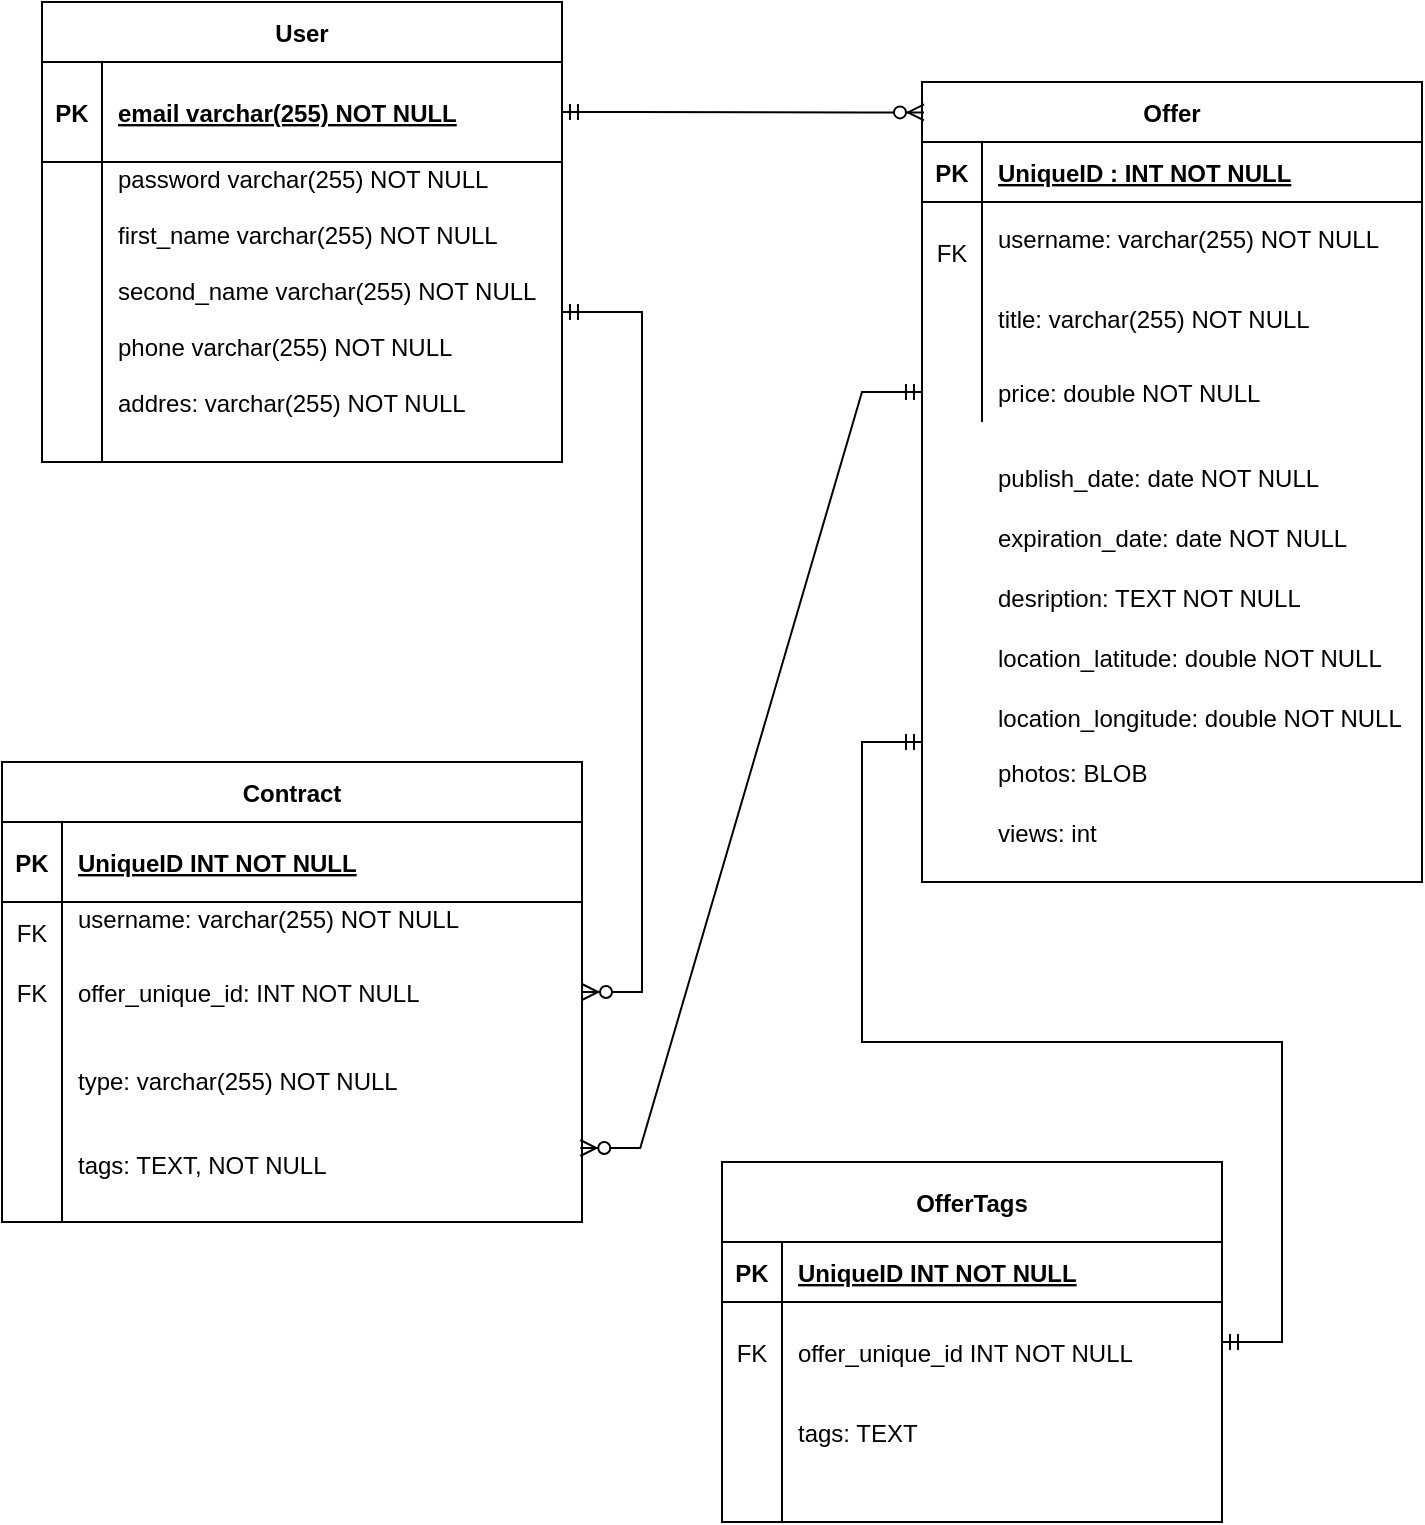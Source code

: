 <mxfile version="17.1.2" type="github">
  <diagram id="R2lEEEUBdFMjLlhIrx00" name="Page-1">
    <mxGraphModel dx="1422" dy="762" grid="1" gridSize="10" guides="1" tooltips="1" connect="1" arrows="1" fold="1" page="1" pageScale="1" pageWidth="850" pageHeight="1100" math="0" shadow="0" extFonts="Permanent Marker^https://fonts.googleapis.com/css?family=Permanent+Marker">
      <root>
        <mxCell id="0" />
        <mxCell id="1" parent="0" />
        <mxCell id="C-vyLk0tnHw3VtMMgP7b-23" value="User" style="shape=table;startSize=30;container=1;collapsible=1;childLayout=tableLayout;fixedRows=1;rowLines=0;fontStyle=1;align=center;resizeLast=1;" parent="1" vertex="1">
          <mxGeometry x="50" y="50" width="260" height="230" as="geometry" />
        </mxCell>
        <mxCell id="C-vyLk0tnHw3VtMMgP7b-24" value="" style="shape=partialRectangle;collapsible=0;dropTarget=0;pointerEvents=0;fillColor=none;points=[[0,0.5],[1,0.5]];portConstraint=eastwest;top=0;left=0;right=0;bottom=1;" parent="C-vyLk0tnHw3VtMMgP7b-23" vertex="1">
          <mxGeometry y="30" width="260" height="50" as="geometry" />
        </mxCell>
        <mxCell id="C-vyLk0tnHw3VtMMgP7b-25" value="PK" style="shape=partialRectangle;overflow=hidden;connectable=0;fillColor=none;top=0;left=0;bottom=0;right=0;fontStyle=1;" parent="C-vyLk0tnHw3VtMMgP7b-24" vertex="1">
          <mxGeometry width="30" height="50" as="geometry">
            <mxRectangle width="30" height="50" as="alternateBounds" />
          </mxGeometry>
        </mxCell>
        <mxCell id="C-vyLk0tnHw3VtMMgP7b-26" value="email varchar(255) NOT NULL " style="shape=partialRectangle;overflow=hidden;connectable=0;fillColor=none;top=0;left=0;bottom=0;right=0;align=left;spacingLeft=6;fontStyle=5;" parent="C-vyLk0tnHw3VtMMgP7b-24" vertex="1">
          <mxGeometry x="30" width="230" height="50" as="geometry">
            <mxRectangle width="230" height="50" as="alternateBounds" />
          </mxGeometry>
        </mxCell>
        <mxCell id="C-vyLk0tnHw3VtMMgP7b-27" value="" style="shape=partialRectangle;collapsible=0;dropTarget=0;pointerEvents=0;fillColor=none;points=[[0,0.5],[1,0.5]];portConstraint=eastwest;top=0;left=0;right=0;bottom=0;" parent="C-vyLk0tnHw3VtMMgP7b-23" vertex="1">
          <mxGeometry y="80" width="260" height="150" as="geometry" />
        </mxCell>
        <mxCell id="C-vyLk0tnHw3VtMMgP7b-28" value="" style="shape=partialRectangle;overflow=hidden;connectable=0;fillColor=none;top=0;left=0;bottom=0;right=0;" parent="C-vyLk0tnHw3VtMMgP7b-27" vertex="1">
          <mxGeometry width="30" height="150" as="geometry">
            <mxRectangle width="30" height="150" as="alternateBounds" />
          </mxGeometry>
        </mxCell>
        <mxCell id="C-vyLk0tnHw3VtMMgP7b-29" value="password varchar(255) NOT NULL&#xa;&#xa;first_name varchar(255) NOT NULL&#xa;&#xa;second_name varchar(255) NOT NULL&#xa;&#xa;phone varchar(255) NOT NULL&#xa;&#xa;addres: varchar(255) NOT NULL&#xa;&#xa;" style="shape=partialRectangle;overflow=hidden;connectable=0;fillColor=none;top=0;left=0;bottom=0;right=0;align=left;spacingLeft=6;" parent="C-vyLk0tnHw3VtMMgP7b-27" vertex="1">
          <mxGeometry x="30" width="230" height="150" as="geometry">
            <mxRectangle width="230" height="150" as="alternateBounds" />
          </mxGeometry>
        </mxCell>
        <mxCell id="M_XFfxSGuYPRbuR5z3hl-27" value="Contract" style="shape=table;startSize=30;container=1;collapsible=1;childLayout=tableLayout;fixedRows=1;rowLines=0;fontStyle=1;align=center;resizeLast=1;" parent="1" vertex="1">
          <mxGeometry x="30" y="430" width="290" height="230" as="geometry" />
        </mxCell>
        <mxCell id="M_XFfxSGuYPRbuR5z3hl-28" value="" style="shape=tableRow;horizontal=0;startSize=0;swimlaneHead=0;swimlaneBody=0;fillColor=none;collapsible=0;dropTarget=0;points=[[0,0.5],[1,0.5]];portConstraint=eastwest;top=0;left=0;right=0;bottom=1;" parent="M_XFfxSGuYPRbuR5z3hl-27" vertex="1">
          <mxGeometry y="30" width="290" height="40" as="geometry" />
        </mxCell>
        <mxCell id="M_XFfxSGuYPRbuR5z3hl-29" value="PK" style="shape=partialRectangle;connectable=0;fillColor=none;top=0;left=0;bottom=0;right=0;fontStyle=1;overflow=hidden;" parent="M_XFfxSGuYPRbuR5z3hl-28" vertex="1">
          <mxGeometry width="30" height="40" as="geometry">
            <mxRectangle width="30" height="40" as="alternateBounds" />
          </mxGeometry>
        </mxCell>
        <mxCell id="M_XFfxSGuYPRbuR5z3hl-30" value="UniqueID INT NOT NULL" style="shape=partialRectangle;connectable=0;fillColor=none;top=0;left=0;bottom=0;right=0;align=left;spacingLeft=6;fontStyle=5;overflow=hidden;" parent="M_XFfxSGuYPRbuR5z3hl-28" vertex="1">
          <mxGeometry x="30" width="260" height="40" as="geometry">
            <mxRectangle width="260" height="40" as="alternateBounds" />
          </mxGeometry>
        </mxCell>
        <mxCell id="M_XFfxSGuYPRbuR5z3hl-31" value="" style="shape=tableRow;horizontal=0;startSize=0;swimlaneHead=0;swimlaneBody=0;fillColor=none;collapsible=0;dropTarget=0;points=[[0,0.5],[1,0.5]];portConstraint=eastwest;top=0;left=0;right=0;bottom=0;" parent="M_XFfxSGuYPRbuR5z3hl-27" vertex="1">
          <mxGeometry y="70" width="290" height="30" as="geometry" />
        </mxCell>
        <mxCell id="M_XFfxSGuYPRbuR5z3hl-32" value="FK" style="shape=partialRectangle;connectable=0;fillColor=none;top=0;left=0;bottom=0;right=0;editable=1;overflow=hidden;" parent="M_XFfxSGuYPRbuR5z3hl-31" vertex="1">
          <mxGeometry width="30" height="30" as="geometry">
            <mxRectangle width="30" height="30" as="alternateBounds" />
          </mxGeometry>
        </mxCell>
        <mxCell id="M_XFfxSGuYPRbuR5z3hl-33" value="username: varchar(255) NOT NULL&#xa;" style="shape=partialRectangle;connectable=0;fillColor=none;top=0;left=0;bottom=0;right=0;align=left;spacingLeft=6;overflow=hidden;" parent="M_XFfxSGuYPRbuR5z3hl-31" vertex="1">
          <mxGeometry x="30" width="260" height="30" as="geometry">
            <mxRectangle width="260" height="30" as="alternateBounds" />
          </mxGeometry>
        </mxCell>
        <mxCell id="M_XFfxSGuYPRbuR5z3hl-34" value="" style="shape=tableRow;horizontal=0;startSize=0;swimlaneHead=0;swimlaneBody=0;fillColor=none;collapsible=0;dropTarget=0;points=[[0,0.5],[1,0.5]];portConstraint=eastwest;top=0;left=0;right=0;bottom=0;" parent="M_XFfxSGuYPRbuR5z3hl-27" vertex="1">
          <mxGeometry y="100" width="290" height="30" as="geometry" />
        </mxCell>
        <mxCell id="M_XFfxSGuYPRbuR5z3hl-35" value="FK" style="shape=partialRectangle;connectable=0;fillColor=none;top=0;left=0;bottom=0;right=0;editable=1;overflow=hidden;" parent="M_XFfxSGuYPRbuR5z3hl-34" vertex="1">
          <mxGeometry width="30" height="30" as="geometry">
            <mxRectangle width="30" height="30" as="alternateBounds" />
          </mxGeometry>
        </mxCell>
        <mxCell id="M_XFfxSGuYPRbuR5z3hl-36" value="offer_unique_id: INT NOT NULL" style="shape=partialRectangle;connectable=0;fillColor=none;top=0;left=0;bottom=0;right=0;align=left;spacingLeft=6;overflow=hidden;" parent="M_XFfxSGuYPRbuR5z3hl-34" vertex="1">
          <mxGeometry x="30" width="260" height="30" as="geometry">
            <mxRectangle width="260" height="30" as="alternateBounds" />
          </mxGeometry>
        </mxCell>
        <mxCell id="M_XFfxSGuYPRbuR5z3hl-37" value="" style="shape=tableRow;horizontal=0;startSize=0;swimlaneHead=0;swimlaneBody=0;fillColor=none;collapsible=0;dropTarget=0;points=[[0,0.5],[1,0.5]];portConstraint=eastwest;top=0;left=0;right=0;bottom=0;" parent="M_XFfxSGuYPRbuR5z3hl-27" vertex="1">
          <mxGeometry y="130" width="290" height="100" as="geometry" />
        </mxCell>
        <mxCell id="M_XFfxSGuYPRbuR5z3hl-38" value="" style="shape=partialRectangle;connectable=0;fillColor=none;top=0;left=0;bottom=0;right=0;editable=1;overflow=hidden;" parent="M_XFfxSGuYPRbuR5z3hl-37" vertex="1">
          <mxGeometry width="30" height="100" as="geometry">
            <mxRectangle width="30" height="100" as="alternateBounds" />
          </mxGeometry>
        </mxCell>
        <mxCell id="M_XFfxSGuYPRbuR5z3hl-39" value="type: varchar(255) NOT NULL&#xa;&#xa;&#xa;tags: TEXT, NOT NULL " style="shape=partialRectangle;connectable=0;fillColor=none;top=0;left=0;bottom=0;right=0;align=left;spacingLeft=6;overflow=hidden;" parent="M_XFfxSGuYPRbuR5z3hl-37" vertex="1">
          <mxGeometry x="30" width="260" height="100" as="geometry">
            <mxRectangle width="260" height="100" as="alternateBounds" />
          </mxGeometry>
        </mxCell>
        <mxCell id="M_XFfxSGuYPRbuR5z3hl-45" value="OfferTags" style="shape=table;startSize=40;container=1;collapsible=1;childLayout=tableLayout;fixedRows=1;rowLines=0;fontStyle=1;align=center;resizeLast=1;" parent="1" vertex="1">
          <mxGeometry x="390" y="630" width="250" height="180" as="geometry" />
        </mxCell>
        <mxCell id="M_XFfxSGuYPRbuR5z3hl-46" value="" style="shape=tableRow;horizontal=0;startSize=0;swimlaneHead=0;swimlaneBody=0;fillColor=none;collapsible=0;dropTarget=0;points=[[0,0.5],[1,0.5]];portConstraint=eastwest;top=0;left=0;right=0;bottom=1;" parent="M_XFfxSGuYPRbuR5z3hl-45" vertex="1">
          <mxGeometry y="40" width="250" height="30" as="geometry" />
        </mxCell>
        <mxCell id="M_XFfxSGuYPRbuR5z3hl-47" value="PK" style="shape=partialRectangle;connectable=0;fillColor=none;top=0;left=0;bottom=0;right=0;fontStyle=1;overflow=hidden;" parent="M_XFfxSGuYPRbuR5z3hl-46" vertex="1">
          <mxGeometry width="30" height="30" as="geometry">
            <mxRectangle width="30" height="30" as="alternateBounds" />
          </mxGeometry>
        </mxCell>
        <mxCell id="M_XFfxSGuYPRbuR5z3hl-48" value="UniqueID INT NOT NULL" style="shape=partialRectangle;connectable=0;fillColor=none;top=0;left=0;bottom=0;right=0;align=left;spacingLeft=6;fontStyle=5;overflow=hidden;" parent="M_XFfxSGuYPRbuR5z3hl-46" vertex="1">
          <mxGeometry x="30" width="220" height="30" as="geometry">
            <mxRectangle width="220" height="30" as="alternateBounds" />
          </mxGeometry>
        </mxCell>
        <mxCell id="M_XFfxSGuYPRbuR5z3hl-49" value="" style="shape=tableRow;horizontal=0;startSize=0;swimlaneHead=0;swimlaneBody=0;fillColor=none;collapsible=0;dropTarget=0;points=[[0,0.5],[1,0.5]];portConstraint=eastwest;top=0;left=0;right=0;bottom=0;" parent="M_XFfxSGuYPRbuR5z3hl-45" vertex="1">
          <mxGeometry y="70" width="250" height="50" as="geometry" />
        </mxCell>
        <mxCell id="M_XFfxSGuYPRbuR5z3hl-50" value="FK" style="shape=partialRectangle;connectable=0;fillColor=none;top=0;left=0;bottom=0;right=0;editable=1;overflow=hidden;" parent="M_XFfxSGuYPRbuR5z3hl-49" vertex="1">
          <mxGeometry width="30" height="50" as="geometry">
            <mxRectangle width="30" height="50" as="alternateBounds" />
          </mxGeometry>
        </mxCell>
        <mxCell id="M_XFfxSGuYPRbuR5z3hl-51" value="offer_unique_id INT NOT NULL" style="shape=partialRectangle;connectable=0;fillColor=none;top=0;left=0;bottom=0;right=0;align=left;spacingLeft=6;overflow=hidden;" parent="M_XFfxSGuYPRbuR5z3hl-49" vertex="1">
          <mxGeometry x="30" width="220" height="50" as="geometry">
            <mxRectangle width="220" height="50" as="alternateBounds" />
          </mxGeometry>
        </mxCell>
        <mxCell id="M_XFfxSGuYPRbuR5z3hl-52" value="" style="shape=tableRow;horizontal=0;startSize=0;swimlaneHead=0;swimlaneBody=0;fillColor=none;collapsible=0;dropTarget=0;points=[[0,0.5],[1,0.5]];portConstraint=eastwest;top=0;left=0;right=0;bottom=0;" parent="M_XFfxSGuYPRbuR5z3hl-45" vertex="1">
          <mxGeometry y="120" width="250" height="30" as="geometry" />
        </mxCell>
        <mxCell id="M_XFfxSGuYPRbuR5z3hl-53" value="" style="shape=partialRectangle;connectable=0;fillColor=none;top=0;left=0;bottom=0;right=0;editable=1;overflow=hidden;" parent="M_XFfxSGuYPRbuR5z3hl-52" vertex="1">
          <mxGeometry width="30" height="30" as="geometry">
            <mxRectangle width="30" height="30" as="alternateBounds" />
          </mxGeometry>
        </mxCell>
        <mxCell id="M_XFfxSGuYPRbuR5z3hl-54" value="tags: TEXT" style="shape=partialRectangle;connectable=0;fillColor=none;top=0;left=0;bottom=0;right=0;align=left;spacingLeft=6;overflow=hidden;" parent="M_XFfxSGuYPRbuR5z3hl-52" vertex="1">
          <mxGeometry x="30" width="220" height="30" as="geometry">
            <mxRectangle width="220" height="30" as="alternateBounds" />
          </mxGeometry>
        </mxCell>
        <mxCell id="M_XFfxSGuYPRbuR5z3hl-55" value="" style="shape=tableRow;horizontal=0;startSize=0;swimlaneHead=0;swimlaneBody=0;fillColor=none;collapsible=0;dropTarget=0;points=[[0,0.5],[1,0.5]];portConstraint=eastwest;top=0;left=0;right=0;bottom=0;" parent="M_XFfxSGuYPRbuR5z3hl-45" vertex="1">
          <mxGeometry y="150" width="250" height="30" as="geometry" />
        </mxCell>
        <mxCell id="M_XFfxSGuYPRbuR5z3hl-56" value="" style="shape=partialRectangle;connectable=0;fillColor=none;top=0;left=0;bottom=0;right=0;editable=1;overflow=hidden;" parent="M_XFfxSGuYPRbuR5z3hl-55" vertex="1">
          <mxGeometry width="30" height="30" as="geometry">
            <mxRectangle width="30" height="30" as="alternateBounds" />
          </mxGeometry>
        </mxCell>
        <mxCell id="M_XFfxSGuYPRbuR5z3hl-57" value="" style="shape=partialRectangle;connectable=0;fillColor=none;top=0;left=0;bottom=0;right=0;align=left;spacingLeft=6;overflow=hidden;" parent="M_XFfxSGuYPRbuR5z3hl-55" vertex="1">
          <mxGeometry x="30" width="220" height="30" as="geometry">
            <mxRectangle width="220" height="30" as="alternateBounds" />
          </mxGeometry>
        </mxCell>
        <mxCell id="M_XFfxSGuYPRbuR5z3hl-89" value="" style="group" parent="1" vertex="1" connectable="0">
          <mxGeometry x="490" y="80" width="250" height="400" as="geometry" />
        </mxCell>
        <mxCell id="M_XFfxSGuYPRbuR5z3hl-1" value="Offer" style="shape=table;startSize=30;container=1;collapsible=1;childLayout=tableLayout;fixedRows=1;rowLines=0;fontStyle=1;align=center;resizeLast=1;" parent="M_XFfxSGuYPRbuR5z3hl-89" vertex="1">
          <mxGeometry y="10" width="250" height="400" as="geometry" />
        </mxCell>
        <mxCell id="M_XFfxSGuYPRbuR5z3hl-2" value="" style="shape=tableRow;horizontal=0;startSize=0;swimlaneHead=0;swimlaneBody=0;fillColor=none;collapsible=0;dropTarget=0;points=[[0,0.5],[1,0.5]];portConstraint=eastwest;top=0;left=0;right=0;bottom=1;" parent="M_XFfxSGuYPRbuR5z3hl-1" vertex="1">
          <mxGeometry y="30" width="250" height="30" as="geometry" />
        </mxCell>
        <mxCell id="M_XFfxSGuYPRbuR5z3hl-3" value="PK" style="shape=partialRectangle;connectable=0;fillColor=none;top=0;left=0;bottom=0;right=0;fontStyle=1;overflow=hidden;" parent="M_XFfxSGuYPRbuR5z3hl-2" vertex="1">
          <mxGeometry width="30" height="30" as="geometry">
            <mxRectangle width="30" height="30" as="alternateBounds" />
          </mxGeometry>
        </mxCell>
        <mxCell id="M_XFfxSGuYPRbuR5z3hl-4" value="UniqueID : INT NOT NULL" style="shape=partialRectangle;connectable=0;fillColor=none;top=0;left=0;bottom=0;right=0;align=left;spacingLeft=6;fontStyle=5;overflow=hidden;" parent="M_XFfxSGuYPRbuR5z3hl-2" vertex="1">
          <mxGeometry x="30" width="220" height="30" as="geometry">
            <mxRectangle width="220" height="30" as="alternateBounds" />
          </mxGeometry>
        </mxCell>
        <mxCell id="M_XFfxSGuYPRbuR5z3hl-5" value="" style="shape=tableRow;horizontal=0;startSize=0;swimlaneHead=0;swimlaneBody=0;fillColor=none;collapsible=0;dropTarget=0;points=[[0,0.5],[1,0.5]];portConstraint=eastwest;top=0;left=0;right=0;bottom=0;" parent="M_XFfxSGuYPRbuR5z3hl-1" vertex="1">
          <mxGeometry y="60" width="250" height="50" as="geometry" />
        </mxCell>
        <mxCell id="M_XFfxSGuYPRbuR5z3hl-6" value="FK" style="shape=partialRectangle;connectable=0;fillColor=none;top=0;left=0;bottom=0;right=0;editable=1;overflow=hidden;" parent="M_XFfxSGuYPRbuR5z3hl-5" vertex="1">
          <mxGeometry width="30" height="50" as="geometry">
            <mxRectangle width="30" height="50" as="alternateBounds" />
          </mxGeometry>
        </mxCell>
        <mxCell id="M_XFfxSGuYPRbuR5z3hl-7" value="username: varchar(255) NOT NULL&#xa;" style="shape=partialRectangle;connectable=0;fillColor=none;top=0;left=0;bottom=0;right=0;align=left;spacingLeft=6;overflow=hidden;" parent="M_XFfxSGuYPRbuR5z3hl-5" vertex="1">
          <mxGeometry x="30" width="220" height="50" as="geometry">
            <mxRectangle width="220" height="50" as="alternateBounds" />
          </mxGeometry>
        </mxCell>
        <mxCell id="M_XFfxSGuYPRbuR5z3hl-8" value="" style="shape=tableRow;horizontal=0;startSize=0;swimlaneHead=0;swimlaneBody=0;fillColor=none;collapsible=0;dropTarget=0;points=[[0,0.5],[1,0.5]];portConstraint=eastwest;top=0;left=0;right=0;bottom=0;" parent="M_XFfxSGuYPRbuR5z3hl-1" vertex="1">
          <mxGeometry y="110" width="250" height="30" as="geometry" />
        </mxCell>
        <mxCell id="M_XFfxSGuYPRbuR5z3hl-9" value="" style="shape=partialRectangle;connectable=0;fillColor=none;top=0;left=0;bottom=0;right=0;editable=1;overflow=hidden;" parent="M_XFfxSGuYPRbuR5z3hl-8" vertex="1">
          <mxGeometry width="30" height="30" as="geometry">
            <mxRectangle width="30" height="30" as="alternateBounds" />
          </mxGeometry>
        </mxCell>
        <mxCell id="M_XFfxSGuYPRbuR5z3hl-10" value="title: varchar(255) NOT NULL&#xa;" style="shape=partialRectangle;connectable=0;fillColor=none;top=0;left=0;bottom=0;right=0;align=left;spacingLeft=6;overflow=hidden;" parent="M_XFfxSGuYPRbuR5z3hl-8" vertex="1">
          <mxGeometry x="30" width="220" height="30" as="geometry">
            <mxRectangle width="220" height="30" as="alternateBounds" />
          </mxGeometry>
        </mxCell>
        <mxCell id="M_XFfxSGuYPRbuR5z3hl-11" value="" style="shape=tableRow;horizontal=0;startSize=0;swimlaneHead=0;swimlaneBody=0;fillColor=none;collapsible=0;dropTarget=0;points=[[0,0.5],[1,0.5]];portConstraint=eastwest;top=0;left=0;right=0;bottom=0;" parent="M_XFfxSGuYPRbuR5z3hl-1" vertex="1">
          <mxGeometry y="140" width="250" height="30" as="geometry" />
        </mxCell>
        <mxCell id="M_XFfxSGuYPRbuR5z3hl-12" value="" style="shape=partialRectangle;connectable=0;fillColor=none;top=0;left=0;bottom=0;right=0;editable=1;overflow=hidden;" parent="M_XFfxSGuYPRbuR5z3hl-11" vertex="1">
          <mxGeometry width="30" height="30" as="geometry">
            <mxRectangle width="30" height="30" as="alternateBounds" />
          </mxGeometry>
        </mxCell>
        <mxCell id="M_XFfxSGuYPRbuR5z3hl-13" value="price: double NOT NULL" style="shape=partialRectangle;connectable=0;fillColor=none;top=0;left=0;bottom=0;right=0;align=left;spacingLeft=6;overflow=hidden;" parent="M_XFfxSGuYPRbuR5z3hl-11" vertex="1">
          <mxGeometry x="30" width="220" height="30" as="geometry">
            <mxRectangle width="220" height="30" as="alternateBounds" />
          </mxGeometry>
        </mxCell>
        <mxCell id="M_XFfxSGuYPRbuR5z3hl-88" value="" style="group" parent="M_XFfxSGuYPRbuR5z3hl-89" vertex="1" connectable="0">
          <mxGeometry x="30" y="192.5" width="220" height="207.5" as="geometry" />
        </mxCell>
        <mxCell id="M_XFfxSGuYPRbuR5z3hl-42" value="publish_date: date NOT NULL" style="shape=partialRectangle;connectable=0;fillColor=none;top=0;left=0;bottom=0;right=0;align=left;spacingLeft=6;overflow=hidden;" parent="M_XFfxSGuYPRbuR5z3hl-88" vertex="1">
          <mxGeometry width="220" height="30" as="geometry">
            <mxRectangle width="220" height="30" as="alternateBounds" />
          </mxGeometry>
        </mxCell>
        <mxCell id="M_XFfxSGuYPRbuR5z3hl-43" value="expiration_date: date NOT NULL" style="shape=partialRectangle;connectable=0;fillColor=none;top=0;left=0;bottom=0;right=0;align=left;spacingLeft=6;overflow=hidden;" parent="M_XFfxSGuYPRbuR5z3hl-88" vertex="1">
          <mxGeometry y="30" width="220" height="30" as="geometry">
            <mxRectangle width="220" height="30" as="alternateBounds" />
          </mxGeometry>
        </mxCell>
        <mxCell id="M_XFfxSGuYPRbuR5z3hl-44" value="desription: TEXT NOT NULL" style="shape=partialRectangle;connectable=0;fillColor=none;top=0;left=0;bottom=0;right=0;align=left;spacingLeft=6;overflow=hidden;" parent="M_XFfxSGuYPRbuR5z3hl-88" vertex="1">
          <mxGeometry y="60" width="220" height="30" as="geometry">
            <mxRectangle width="220" height="30" as="alternateBounds" />
          </mxGeometry>
        </mxCell>
        <mxCell id="M_XFfxSGuYPRbuR5z3hl-84" value="location_latitude: double NOT NULL" style="shape=partialRectangle;connectable=0;fillColor=none;top=0;left=0;bottom=0;right=0;align=left;spacingLeft=6;overflow=hidden;" parent="M_XFfxSGuYPRbuR5z3hl-88" vertex="1">
          <mxGeometry y="90" width="220" height="30" as="geometry">
            <mxRectangle width="220" height="30" as="alternateBounds" />
          </mxGeometry>
        </mxCell>
        <mxCell id="M_XFfxSGuYPRbuR5z3hl-85" value="location_longitude: double NOT NULL" style="shape=partialRectangle;connectable=0;fillColor=none;top=0;left=0;bottom=0;right=0;align=left;spacingLeft=6;overflow=hidden;" parent="M_XFfxSGuYPRbuR5z3hl-88" vertex="1">
          <mxGeometry y="120" width="220" height="30" as="geometry">
            <mxRectangle width="220" height="30" as="alternateBounds" />
          </mxGeometry>
        </mxCell>
        <mxCell id="M_XFfxSGuYPRbuR5z3hl-86" value="photos: BLOB " style="shape=partialRectangle;connectable=0;fillColor=none;top=0;left=0;bottom=0;right=0;align=left;spacingLeft=6;overflow=hidden;" parent="M_XFfxSGuYPRbuR5z3hl-88" vertex="1">
          <mxGeometry y="147.5" width="220" height="30" as="geometry">
            <mxRectangle width="220" height="30" as="alternateBounds" />
          </mxGeometry>
        </mxCell>
        <mxCell id="M_XFfxSGuYPRbuR5z3hl-87" value="views: int" style="shape=partialRectangle;connectable=0;fillColor=none;top=0;left=0;bottom=0;right=0;align=left;spacingLeft=6;overflow=hidden;" parent="M_XFfxSGuYPRbuR5z3hl-88" vertex="1">
          <mxGeometry y="177.5" width="220" height="30" as="geometry">
            <mxRectangle width="220" height="30" as="alternateBounds" />
          </mxGeometry>
        </mxCell>
        <mxCell id="M_XFfxSGuYPRbuR5z3hl-94" value="" style="edgeStyle=entityRelationEdgeStyle;fontSize=12;html=1;endArrow=ERzeroToMany;startArrow=ERmandOne;rounded=0;entryX=0.004;entryY=0.038;entryDx=0;entryDy=0;entryPerimeter=0;exitX=1;exitY=0.5;exitDx=0;exitDy=0;" parent="1" source="C-vyLk0tnHw3VtMMgP7b-24" target="M_XFfxSGuYPRbuR5z3hl-1" edge="1">
          <mxGeometry width="100" height="100" relative="1" as="geometry">
            <mxPoint x="300" y="430" as="sourcePoint" />
            <mxPoint x="400" y="330" as="targetPoint" />
          </mxGeometry>
        </mxCell>
        <mxCell id="M_XFfxSGuYPRbuR5z3hl-95" value="" style="edgeStyle=entityRelationEdgeStyle;fontSize=12;html=1;endArrow=ERmandOne;startArrow=ERmandOne;rounded=0;" parent="1" source="M_XFfxSGuYPRbuR5z3hl-45" edge="1">
          <mxGeometry width="100" height="100" relative="1" as="geometry">
            <mxPoint x="450" y="660" as="sourcePoint" />
            <mxPoint x="490" y="420" as="targetPoint" />
          </mxGeometry>
        </mxCell>
        <mxCell id="M_XFfxSGuYPRbuR5z3hl-96" value="" style="edgeStyle=entityRelationEdgeStyle;fontSize=12;html=1;endArrow=ERzeroToMany;startArrow=ERmandOne;rounded=0;exitX=0;exitY=0.5;exitDx=0;exitDy=0;entryX=0.997;entryY=0.63;entryDx=0;entryDy=0;entryPerimeter=0;" parent="1" source="M_XFfxSGuYPRbuR5z3hl-11" target="M_XFfxSGuYPRbuR5z3hl-37" edge="1">
          <mxGeometry width="100" height="100" relative="1" as="geometry">
            <mxPoint x="320" y="215" as="sourcePoint" />
            <mxPoint x="340" y="624" as="targetPoint" />
          </mxGeometry>
        </mxCell>
        <mxCell id="M_XFfxSGuYPRbuR5z3hl-92" value="" style="edgeStyle=entityRelationEdgeStyle;fontSize=12;html=1;endArrow=ERzeroToMany;startArrow=ERmandOne;rounded=0;exitX=1;exitY=0.5;exitDx=0;exitDy=0;" parent="1" source="C-vyLk0tnHw3VtMMgP7b-27" target="M_XFfxSGuYPRbuR5z3hl-27" edge="1">
          <mxGeometry width="100" height="100" relative="1" as="geometry">
            <mxPoint x="280" y="400" as="sourcePoint" />
            <mxPoint x="340" y="450" as="targetPoint" />
          </mxGeometry>
        </mxCell>
      </root>
    </mxGraphModel>
  </diagram>
</mxfile>
